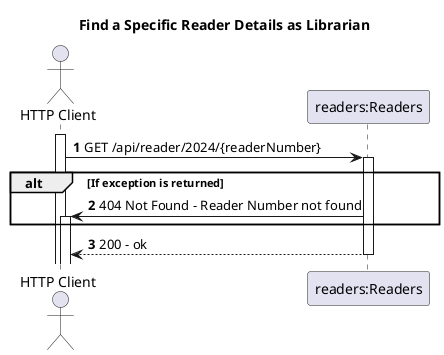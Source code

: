 @startuml
'https://plantuml.com/sequence-diagram
autoactivate on
autonumber

title Find a Specific Reader Details as Librarian

actor "HTTP Client" as Anonymous
participant "readers:Readers" as System


activate Anonymous

Anonymous -> System: GET /api/reader/2024/{readerNumber}

alt If exception is returned
    System -> Anonymous: 404 Not Found - Reader Number not found
end

System --> Anonymous: 200 - ok


@enduml
